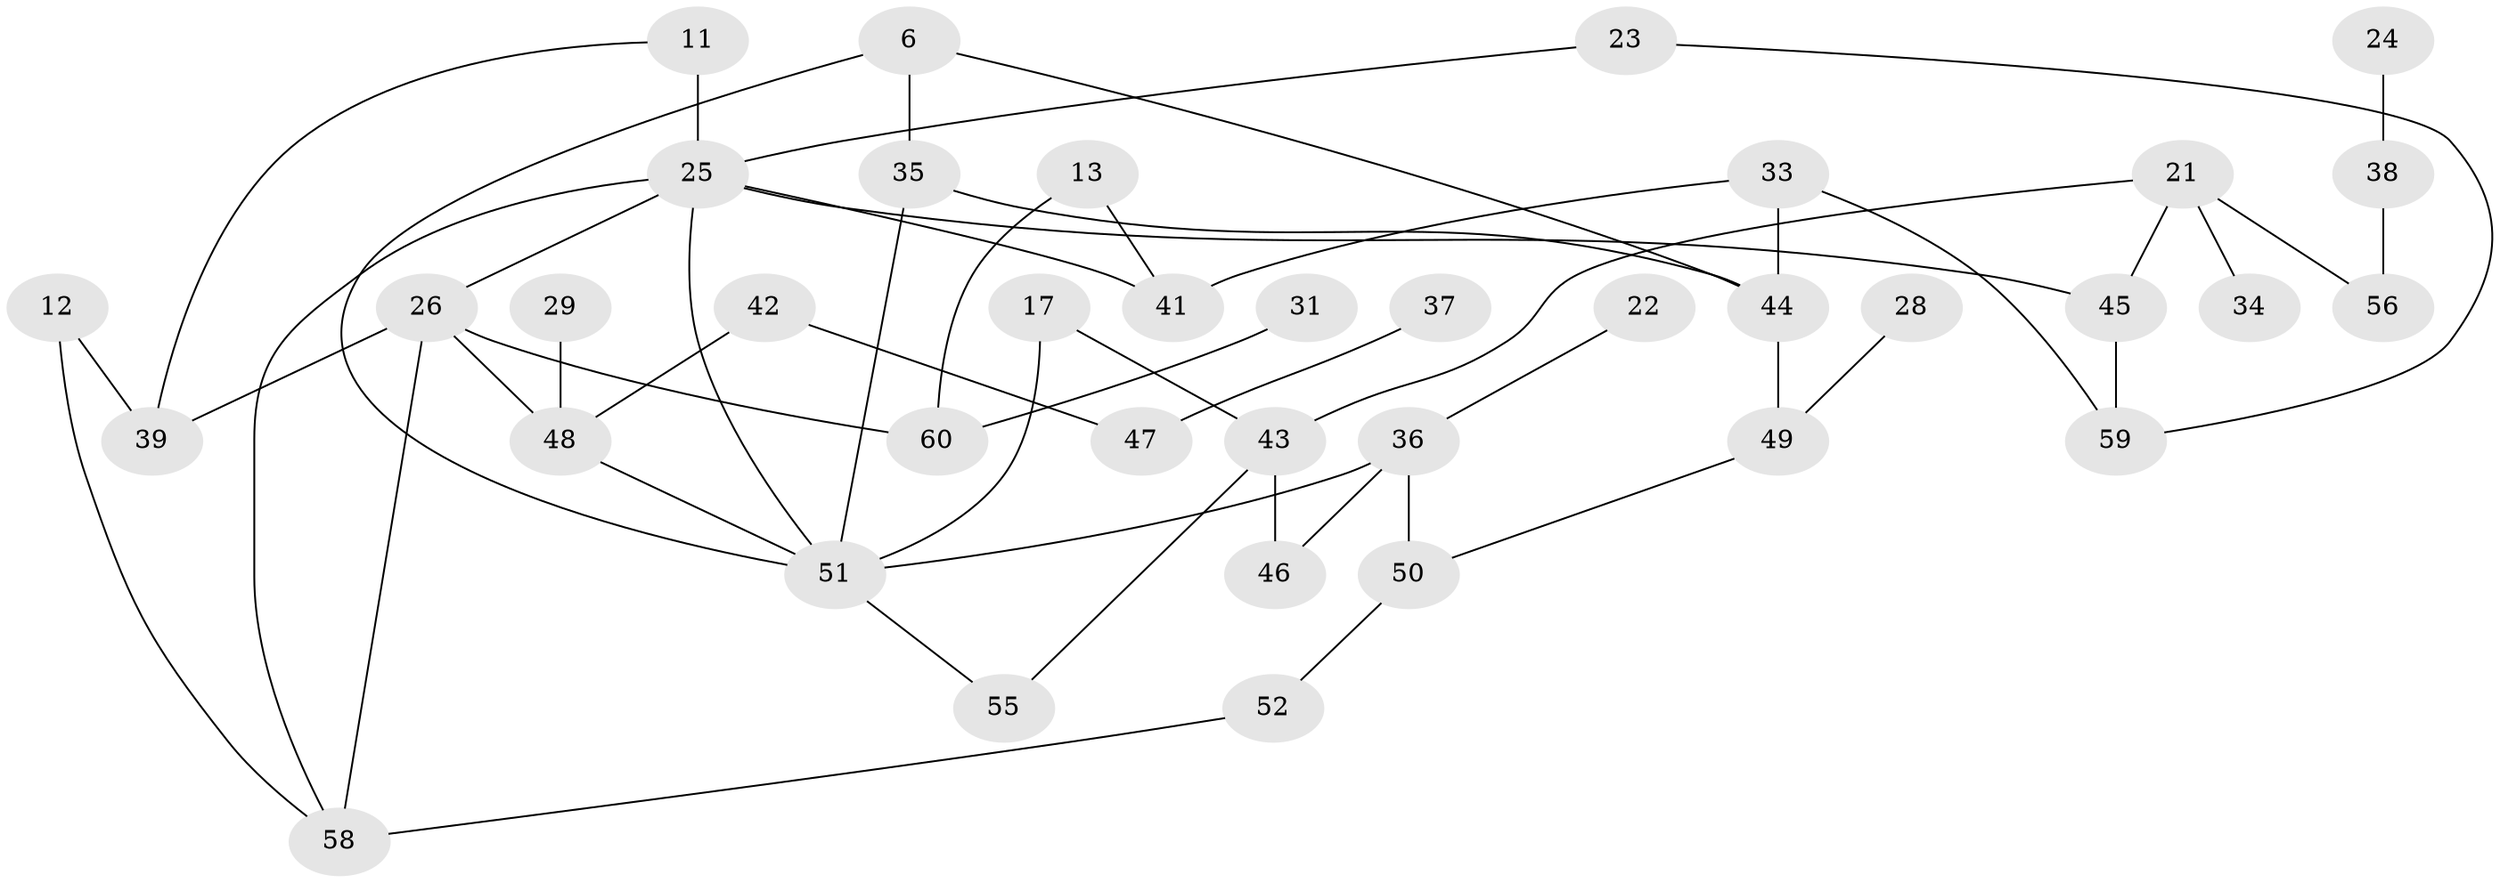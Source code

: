 // original degree distribution, {3: 0.12837837837837837, 4: 0.08108108108108109, 0: 0.12162162162162163, 1: 0.2905405405405405, 2: 0.31756756756756754, 5: 0.04054054054054054, 6: 0.013513513513513514, 8: 0.006756756756756757}
// Generated by graph-tools (version 1.1) at 2025/35/03/04/25 23:35:49]
// undirected, 38 vertices, 52 edges
graph export_dot {
  node [color=gray90,style=filled];
  6;
  11;
  12;
  13;
  17;
  21;
  22;
  23;
  24;
  25;
  26;
  28;
  29;
  31;
  33;
  34;
  35;
  36;
  37;
  38;
  39;
  41;
  42;
  43;
  44;
  45;
  46;
  47;
  48;
  49;
  50;
  51;
  52;
  55;
  56;
  58;
  59;
  60;
  6 -- 35 [weight=1.0];
  6 -- 44 [weight=1.0];
  6 -- 51 [weight=1.0];
  11 -- 25 [weight=2.0];
  11 -- 39 [weight=1.0];
  12 -- 39 [weight=1.0];
  12 -- 58 [weight=1.0];
  13 -- 41 [weight=1.0];
  13 -- 60 [weight=1.0];
  17 -- 43 [weight=1.0];
  17 -- 51 [weight=1.0];
  21 -- 34 [weight=1.0];
  21 -- 43 [weight=1.0];
  21 -- 45 [weight=1.0];
  21 -- 56 [weight=1.0];
  22 -- 36 [weight=1.0];
  23 -- 25 [weight=1.0];
  23 -- 59 [weight=1.0];
  24 -- 38 [weight=1.0];
  25 -- 26 [weight=1.0];
  25 -- 41 [weight=2.0];
  25 -- 45 [weight=2.0];
  25 -- 51 [weight=2.0];
  25 -- 58 [weight=1.0];
  26 -- 39 [weight=1.0];
  26 -- 48 [weight=1.0];
  26 -- 58 [weight=1.0];
  26 -- 60 [weight=1.0];
  28 -- 49 [weight=1.0];
  29 -- 48 [weight=1.0];
  31 -- 60 [weight=1.0];
  33 -- 41 [weight=1.0];
  33 -- 44 [weight=1.0];
  33 -- 59 [weight=1.0];
  35 -- 44 [weight=1.0];
  35 -- 51 [weight=1.0];
  36 -- 46 [weight=1.0];
  36 -- 50 [weight=1.0];
  36 -- 51 [weight=2.0];
  37 -- 47 [weight=1.0];
  38 -- 56 [weight=1.0];
  42 -- 47 [weight=1.0];
  42 -- 48 [weight=1.0];
  43 -- 46 [weight=1.0];
  43 -- 55 [weight=1.0];
  44 -- 49 [weight=2.0];
  45 -- 59 [weight=1.0];
  48 -- 51 [weight=1.0];
  49 -- 50 [weight=1.0];
  50 -- 52 [weight=1.0];
  51 -- 55 [weight=1.0];
  52 -- 58 [weight=1.0];
}
